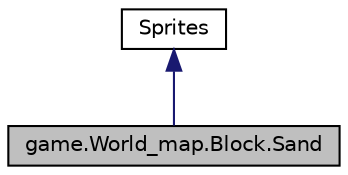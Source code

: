digraph "game.World_map.Block.Sand"
{
 // LATEX_PDF_SIZE
  edge [fontname="Helvetica",fontsize="10",labelfontname="Helvetica",labelfontsize="10"];
  node [fontname="Helvetica",fontsize="10",shape=record];
  Node1 [label="game.World_map.Block.Sand",height=0.2,width=0.4,color="black", fillcolor="grey75", style="filled", fontcolor="black",tooltip="Класс Sand Пресдавляет собой шаблон для создания блока типа Sand, с соответсвующими цветами."];
  Node2 -> Node1 [dir="back",color="midnightblue",fontsize="10",style="solid",fontname="Helvetica"];
  Node2 [label="Sprites",height=0.2,width=0.4,color="black", fillcolor="white", style="filled",URL="$a00108.html",tooltip="Класс Sprites хранит в себе параметры изображения. Он задаёт размер блоков, зданий,..."];
}
